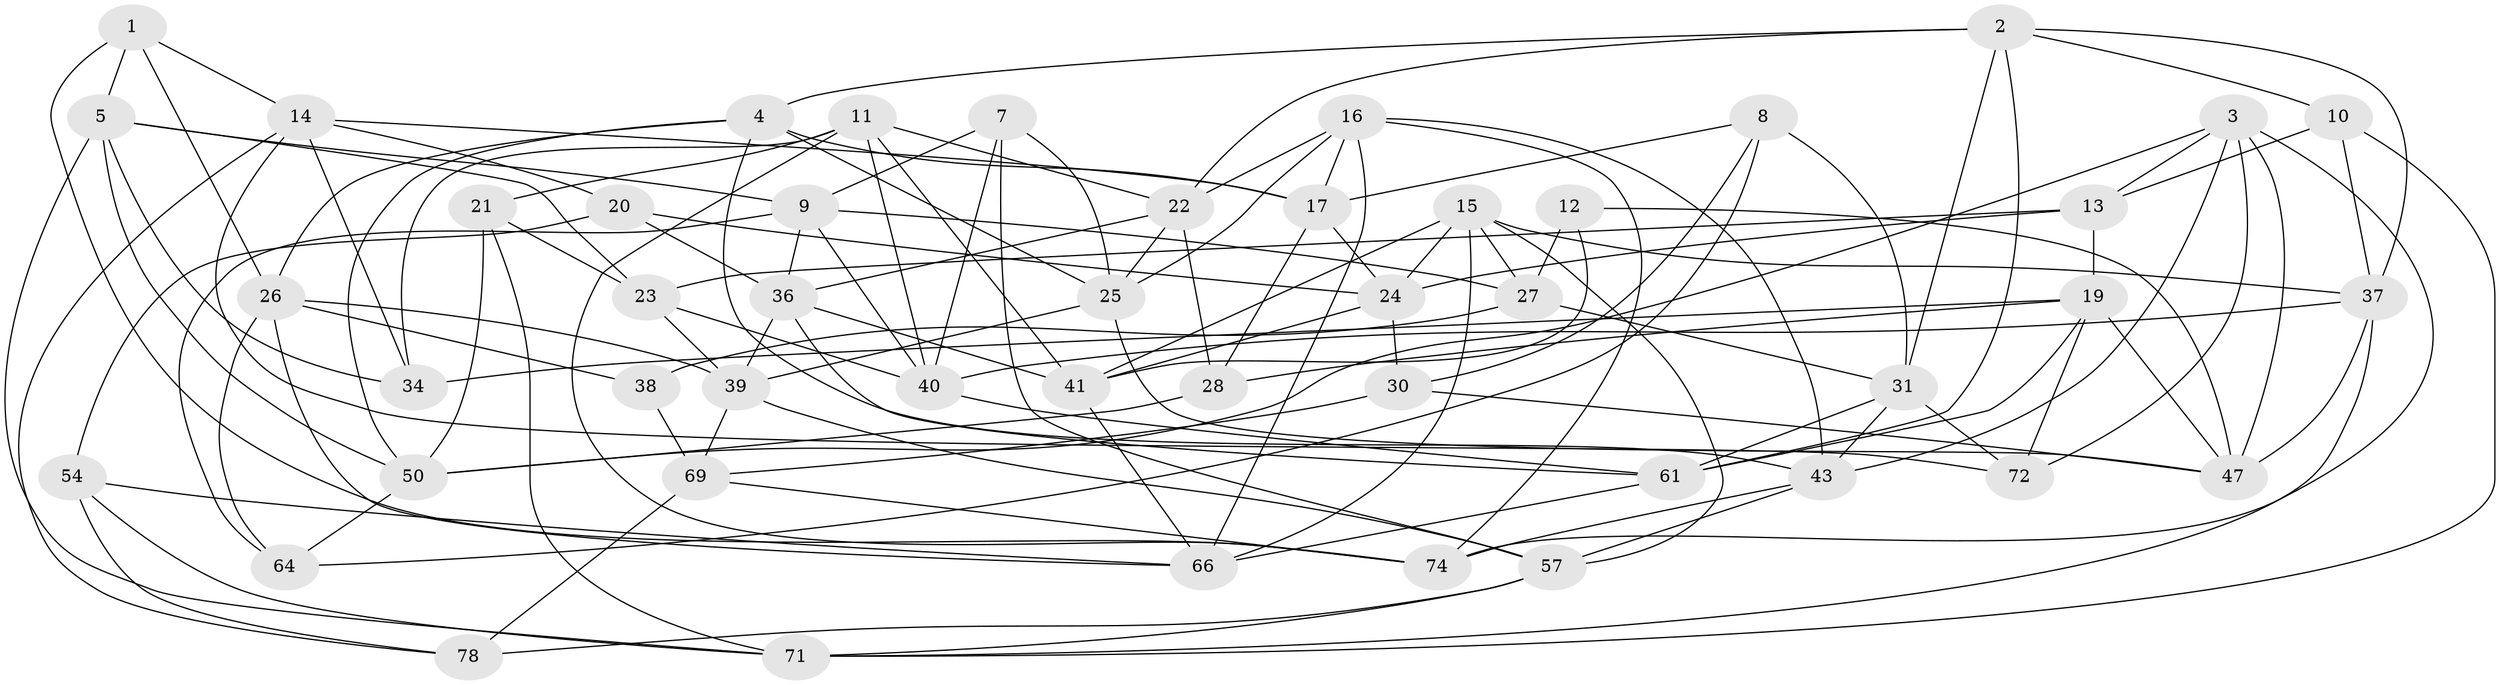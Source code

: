 // original degree distribution, {4: 1.0}
// Generated by graph-tools (version 1.1) at 2025/42/03/06/25 10:42:24]
// undirected, 48 vertices, 126 edges
graph export_dot {
graph [start="1"]
  node [color=gray90,style=filled];
  1;
  2 [super="+45"];
  3 [super="+6"];
  4 [super="+49"];
  5 [super="+42"];
  7;
  8;
  9 [super="+33"];
  10;
  11 [super="+51"];
  12;
  13 [super="+18"];
  14 [super="+70"];
  15 [super="+52"];
  16 [super="+76"];
  17 [super="+55"];
  19 [super="+80"];
  20;
  21;
  22 [super="+32"];
  23 [super="+53"];
  24 [super="+29"];
  25 [super="+44"];
  26 [super="+75"];
  27 [super="+68"];
  28;
  30;
  31 [super="+35"];
  34;
  36 [super="+46"];
  37 [super="+65"];
  38;
  39 [super="+79"];
  40 [super="+59"];
  41 [super="+48"];
  43 [super="+58"];
  47 [super="+60"];
  50 [super="+56"];
  54;
  57 [super="+62"];
  61 [super="+63"];
  64;
  66 [super="+67"];
  69 [super="+81"];
  71 [super="+73"];
  72;
  74 [super="+77"];
  78;
  1 -- 26;
  1 -- 14;
  1 -- 5;
  1 -- 74;
  2 -- 61;
  2 -- 10;
  2 -- 31;
  2 -- 4;
  2 -- 37;
  2 -- 22;
  3 -- 43;
  3 -- 47;
  3 -- 13;
  3 -- 72;
  3 -- 50;
  3 -- 74;
  4 -- 26;
  4 -- 25;
  4 -- 17;
  4 -- 50;
  4 -- 43;
  5 -- 34;
  5 -- 23;
  5 -- 9;
  5 -- 71;
  5 -- 50;
  7 -- 25;
  7 -- 9;
  7 -- 57;
  7 -- 40;
  8 -- 17;
  8 -- 31;
  8 -- 30;
  8 -- 64;
  9 -- 64;
  9 -- 36;
  9 -- 27;
  9 -- 40;
  10 -- 71;
  10 -- 37;
  10 -- 13;
  11 -- 41;
  11 -- 34;
  11 -- 40;
  11 -- 74;
  11 -- 21;
  11 -- 22;
  12 -- 47;
  12 -- 27 [weight=2];
  12 -- 41;
  13 -- 23 [weight=2];
  13 -- 24;
  13 -- 19;
  14 -- 78;
  14 -- 34;
  14 -- 72;
  14 -- 20;
  14 -- 17;
  15 -- 37;
  15 -- 57;
  15 -- 24;
  15 -- 66;
  15 -- 27;
  15 -- 41;
  16 -- 17;
  16 -- 66;
  16 -- 25;
  16 -- 74;
  16 -- 22;
  16 -- 43;
  17 -- 24;
  17 -- 28;
  19 -- 34;
  19 -- 28;
  19 -- 72;
  19 -- 61;
  19 -- 47;
  20 -- 36;
  20 -- 54;
  20 -- 24;
  21 -- 50;
  21 -- 23;
  21 -- 71;
  22 -- 28;
  22 -- 36;
  22 -- 25;
  23 -- 40;
  23 -- 39;
  24 -- 41;
  24 -- 30;
  25 -- 47;
  25 -- 39;
  26 -- 39;
  26 -- 64;
  26 -- 66;
  26 -- 38;
  27 -- 31;
  27 -- 38;
  28 -- 50;
  30 -- 47;
  30 -- 69;
  31 -- 72;
  31 -- 43;
  31 -- 61;
  36 -- 39;
  36 -- 41;
  36 -- 61;
  37 -- 47;
  37 -- 40;
  37 -- 71;
  38 -- 69 [weight=2];
  39 -- 57;
  39 -- 69;
  40 -- 61;
  41 -- 66;
  43 -- 74;
  43 -- 57;
  50 -- 64;
  54 -- 78;
  54 -- 66;
  54 -- 71;
  57 -- 78;
  57 -- 71;
  61 -- 66;
  69 -- 78;
  69 -- 74;
}
